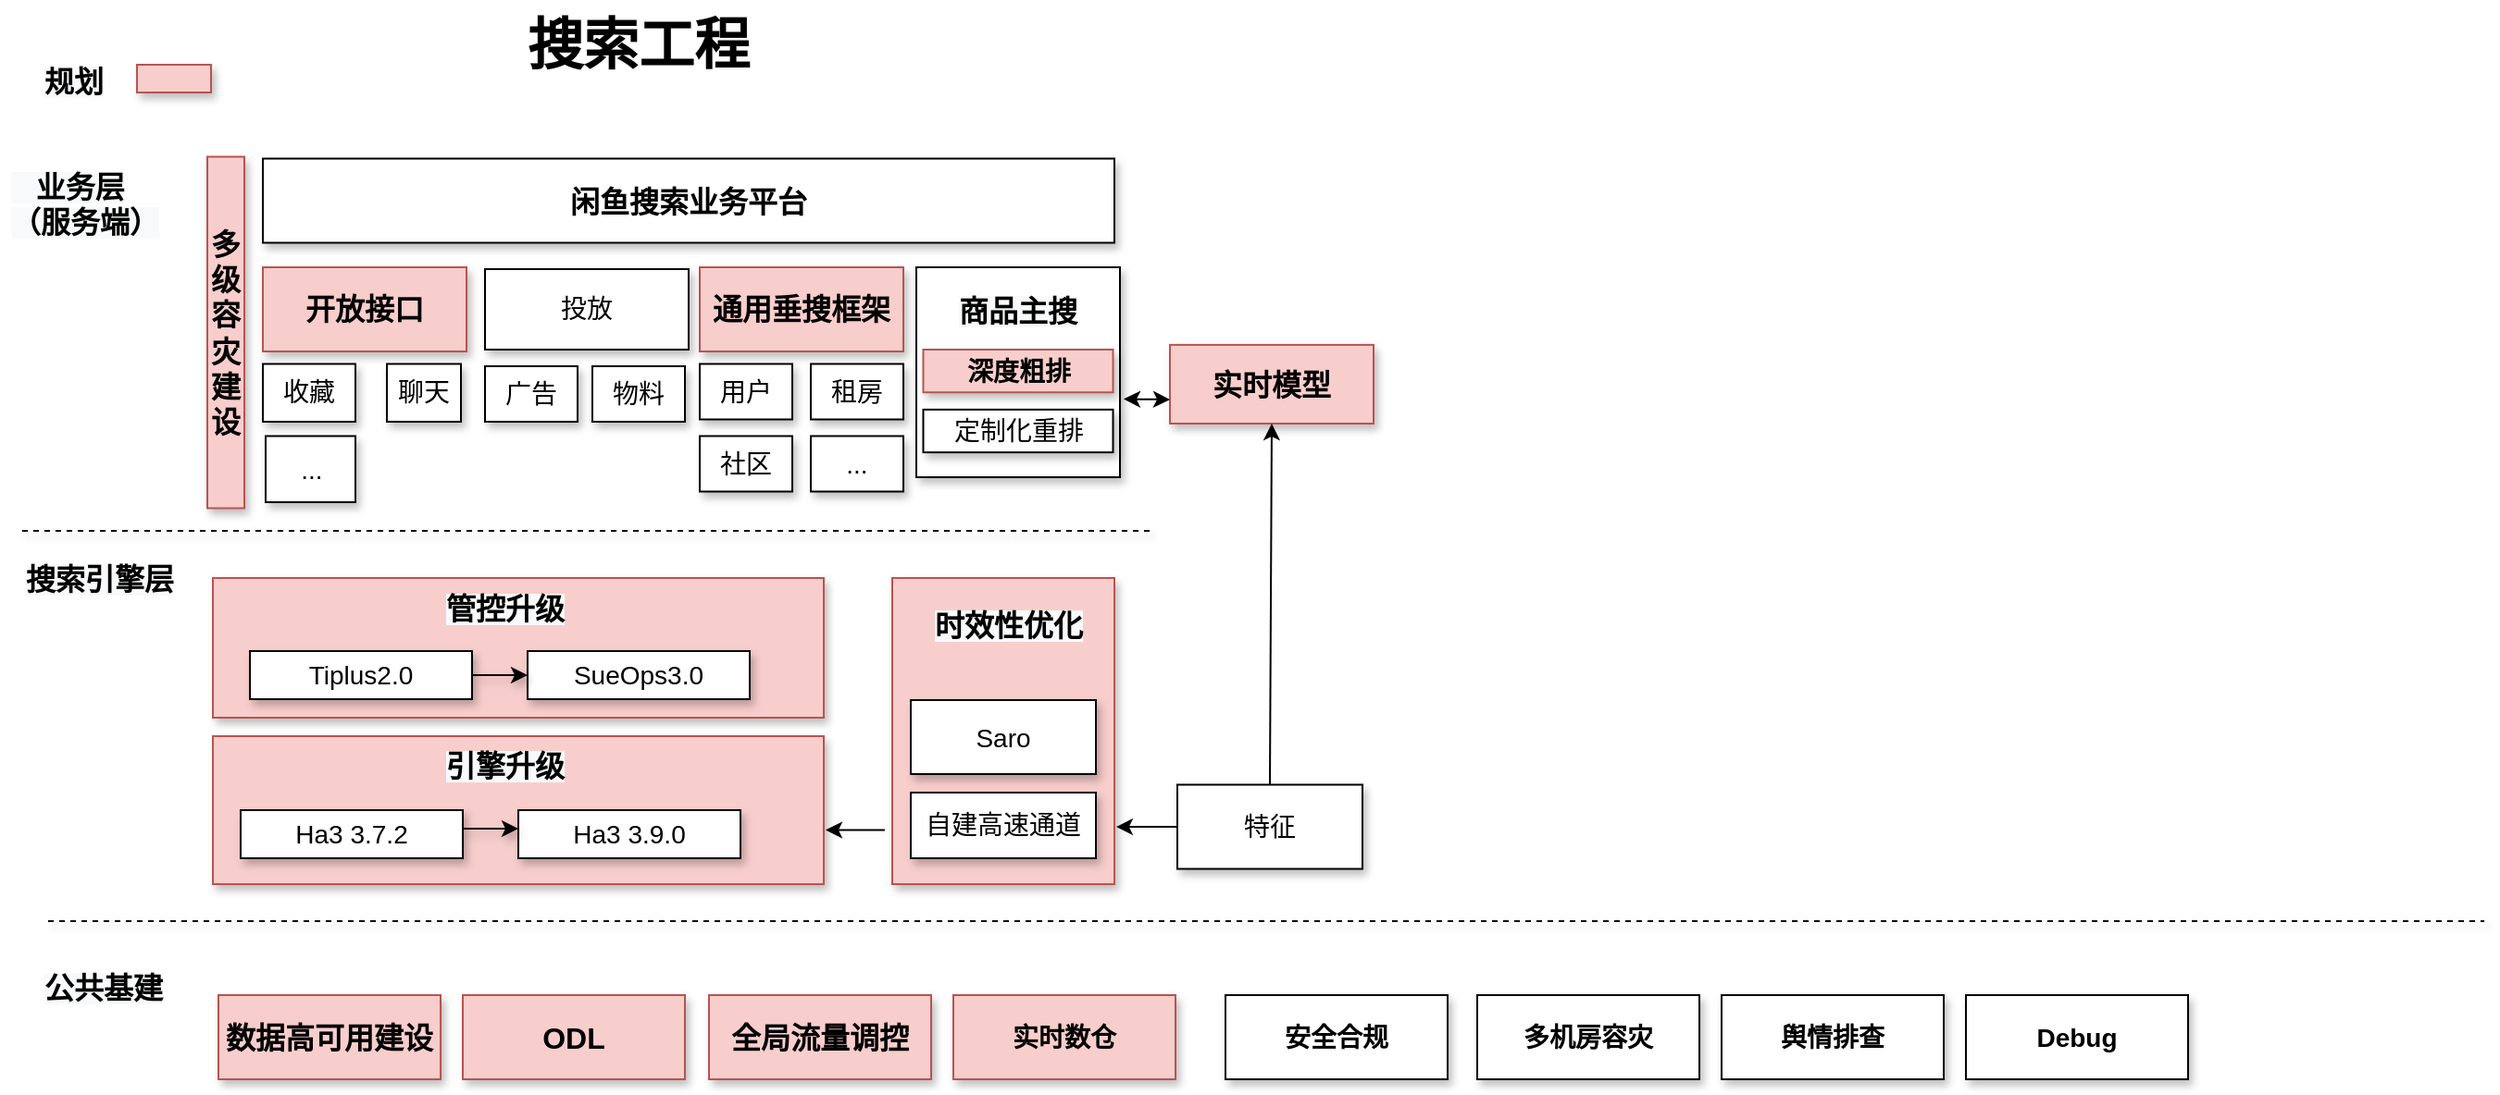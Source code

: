 <mxfile version="16.5.4" type="github">
  <diagram id="4htZDOzP5jDUyGYkSnRW" name="Page-1">
    <mxGraphModel dx="2194" dy="1145" grid="1" gridSize="10" guides="1" tooltips="1" connect="1" arrows="1" fold="1" page="1" pageScale="1" pageWidth="827" pageHeight="1169" math="0" shadow="0">
      <root>
        <mxCell id="0" />
        <mxCell id="1" parent="0" />
        <mxCell id="JT4EyiMcecOrfR4N7jG7-51" value="实时模型" style="rounded=0;whiteSpace=wrap;html=1;fillColor=#f8cecc;strokeColor=#b85450;fontSize=16;fontStyle=1;shadow=1;" vertex="1" parent="1">
          <mxGeometry x="810" y="418.44" width="110" height="42.56" as="geometry" />
        </mxCell>
        <mxCell id="JT4EyiMcecOrfR4N7jG7-8" value="" style="rounded=0;whiteSpace=wrap;html=1;fillColor=#f8cecc;strokeColor=#b85450;fontSize=14;shadow=1;" vertex="1" parent="1">
          <mxGeometry x="293" y="544.5" width="330" height="75.5" as="geometry" />
        </mxCell>
        <mxCell id="JT4EyiMcecOrfR4N7jG7-2" value="SueOps3.0" style="rounded=0;whiteSpace=wrap;html=1;fontSize=14;shadow=1;" vertex="1" parent="1">
          <mxGeometry x="463" y="584" width="120" height="26" as="geometry" />
        </mxCell>
        <mxCell id="JT4EyiMcecOrfR4N7jG7-3" value="Tiplus2.0" style="rounded=0;whiteSpace=wrap;html=1;fontSize=14;shadow=1;" vertex="1" parent="1">
          <mxGeometry x="313" y="584" width="120" height="26" as="geometry" />
        </mxCell>
        <mxCell id="JT4EyiMcecOrfR4N7jG7-4" value="" style="rounded=0;whiteSpace=wrap;html=1;fillColor=#f8cecc;strokeColor=#b85450;fontSize=14;shadow=1;" vertex="1" parent="1">
          <mxGeometry x="660" y="544.5" width="120" height="165.5" as="geometry" />
        </mxCell>
        <mxCell id="JT4EyiMcecOrfR4N7jG7-5" value="&lt;span style=&quot;color: rgb(0, 0, 0); font-family: helvetica; font-size: 16px; font-style: normal; letter-spacing: normal; text-align: center; text-indent: 0px; text-transform: none; word-spacing: 0px; background-color: rgb(248, 249, 250); display: inline; float: none;&quot;&gt;时效性优化&lt;/span&gt;" style="text;whiteSpace=wrap;html=1;fontStyle=1;fontSize=16;shadow=1;" vertex="1" parent="1">
          <mxGeometry x="681" y="554" width="90" height="30" as="geometry" />
        </mxCell>
        <mxCell id="JT4EyiMcecOrfR4N7jG7-6" value="Saro" style="rounded=0;whiteSpace=wrap;html=1;fontSize=14;shadow=1;" vertex="1" parent="1">
          <mxGeometry x="670" y="610.5" width="100" height="40" as="geometry" />
        </mxCell>
        <mxCell id="JT4EyiMcecOrfR4N7jG7-7" value="自建高速通道" style="rounded=0;whiteSpace=wrap;html=1;fontSize=14;shadow=1;" vertex="1" parent="1">
          <mxGeometry x="670" y="660.5" width="100" height="35.5" as="geometry" />
        </mxCell>
        <mxCell id="JT4EyiMcecOrfR4N7jG7-9" value="&lt;span style=&quot;color: rgb(0, 0, 0); font-family: helvetica; font-size: 16px; font-style: normal; letter-spacing: normal; text-align: center; text-indent: 0px; text-transform: none; word-spacing: 0px; background-color: rgb(248, 249, 250); display: inline; float: none;&quot;&gt;管控升级&lt;/span&gt;" style="text;whiteSpace=wrap;html=1;fontStyle=1;fontSize=16;shadow=1;" vertex="1" parent="1">
          <mxGeometry x="417" y="544.5" width="90" height="30" as="geometry" />
        </mxCell>
        <mxCell id="JT4EyiMcecOrfR4N7jG7-10" value="" style="endArrow=classic;html=1;rounded=0;entryX=0;entryY=0.5;entryDx=0;entryDy=0;exitX=1;exitY=0.5;exitDx=0;exitDy=0;fontSize=14;shadow=1;" edge="1" parent="1" source="JT4EyiMcecOrfR4N7jG7-3" target="JT4EyiMcecOrfR4N7jG7-2">
          <mxGeometry width="50" height="50" relative="1" as="geometry">
            <mxPoint x="392" y="700" as="sourcePoint" />
            <mxPoint x="442" y="650" as="targetPoint" />
          </mxGeometry>
        </mxCell>
        <mxCell id="JT4EyiMcecOrfR4N7jG7-11" value="" style="rounded=0;whiteSpace=wrap;html=1;fillColor=#f8cecc;strokeColor=#b85450;fontSize=14;shadow=1;" vertex="1" parent="1">
          <mxGeometry x="293" y="630" width="330" height="80" as="geometry" />
        </mxCell>
        <mxCell id="JT4EyiMcecOrfR4N7jG7-16" value="&lt;span style=&quot;color: rgb(0, 0, 0); font-family: helvetica; font-size: 16px; font-style: normal; letter-spacing: normal; text-align: center; text-indent: 0px; text-transform: none; word-spacing: 0px; background-color: rgb(248, 249, 250); display: inline; float: none;&quot;&gt;引擎升级&lt;/span&gt;" style="text;whiteSpace=wrap;html=1;fontStyle=1;fontSize=16;shadow=1;" vertex="1" parent="1">
          <mxGeometry x="417" y="630" width="90" height="30" as="geometry" />
        </mxCell>
        <mxCell id="JT4EyiMcecOrfR4N7jG7-17" value="Ha3 3.9.0" style="rounded=0;whiteSpace=wrap;html=1;fontSize=14;shadow=1;" vertex="1" parent="1">
          <mxGeometry x="458" y="670" width="120" height="26" as="geometry" />
        </mxCell>
        <mxCell id="JT4EyiMcecOrfR4N7jG7-18" value="Ha3 3.7.2" style="rounded=0;whiteSpace=wrap;html=1;fontSize=14;shadow=1;" vertex="1" parent="1">
          <mxGeometry x="308" y="670" width="120" height="26" as="geometry" />
        </mxCell>
        <mxCell id="JT4EyiMcecOrfR4N7jG7-19" value="" style="endArrow=classic;html=1;rounded=0;entryX=0;entryY=0.5;entryDx=0;entryDy=0;exitX=1;exitY=0.5;exitDx=0;exitDy=0;fontSize=14;shadow=1;" edge="1" parent="1">
          <mxGeometry width="50" height="50" relative="1" as="geometry">
            <mxPoint x="428" y="680" as="sourcePoint" />
            <mxPoint x="458" y="680" as="targetPoint" />
          </mxGeometry>
        </mxCell>
        <mxCell id="JT4EyiMcecOrfR4N7jG7-20" value="闲鱼搜索业务平台" style="rounded=0;whiteSpace=wrap;html=1;fontSize=16;fontStyle=1;shadow=1;" vertex="1" parent="1">
          <mxGeometry x="320" y="317.75" width="460" height="45.5" as="geometry" />
        </mxCell>
        <mxCell id="JT4EyiMcecOrfR4N7jG7-21" value="" style="endArrow=none;dashed=1;html=1;rounded=0;fontSize=14;shadow=1;" edge="1" parent="1">
          <mxGeometry width="50" height="50" relative="1" as="geometry">
            <mxPoint x="190" y="519" as="sourcePoint" />
            <mxPoint x="800" y="519" as="targetPoint" />
          </mxGeometry>
        </mxCell>
        <mxCell id="JT4EyiMcecOrfR4N7jG7-22" value="&lt;span style=&quot;color: rgb(0, 0, 0); font-family: helvetica; font-size: 16px; font-style: normal; letter-spacing: normal; text-align: center; text-indent: 0px; text-transform: none; word-spacing: 0px; background-color: rgb(248, 249, 250); display: inline; float: none;&quot;&gt;搜索引擎层&lt;/span&gt;" style="text;whiteSpace=wrap;html=1;fontStyle=1;fontSize=16;shadow=1;" vertex="1" parent="1">
          <mxGeometry x="190" y="529" width="90" height="30" as="geometry" />
        </mxCell>
        <mxCell id="JT4EyiMcecOrfR4N7jG7-23" value="&lt;span style=&quot;color: rgb(0, 0, 0); font-family: helvetica; font-size: 16px; font-style: normal; letter-spacing: normal; text-align: center; text-indent: 0px; text-transform: none; word-spacing: 0px; background-color: rgb(248, 249, 250); display: inline; float: none;&quot;&gt;&amp;nbsp; &amp;nbsp;业务层&lt;br style=&quot;font-size: 16px;&quot;&gt;（服务端）&lt;br style=&quot;font-size: 16px;&quot;&gt;&lt;/span&gt;" style="text;whiteSpace=wrap;html=1;fontStyle=1;fontSize=16;shadow=1;" vertex="1" parent="1">
          <mxGeometry x="182" y="316.5" width="90" height="30" as="geometry" />
        </mxCell>
        <mxCell id="JT4EyiMcecOrfR4N7jG7-24" value="开放接口" style="rounded=0;whiteSpace=wrap;html=1;fillColor=#f8cecc;strokeColor=#b85450;fontSize=16;fontStyle=1;shadow=1;" vertex="1" parent="1">
          <mxGeometry x="320" y="376.5" width="110" height="45.5" as="geometry" />
        </mxCell>
        <mxCell id="JT4EyiMcecOrfR4N7jG7-25" value="通用垂搜框架" style="rounded=0;whiteSpace=wrap;html=1;fillColor=#f8cecc;strokeColor=#b85450;fontSize=16;fontStyle=1;shadow=1;" vertex="1" parent="1">
          <mxGeometry x="556" y="376.5" width="110" height="45.5" as="geometry" />
        </mxCell>
        <mxCell id="JT4EyiMcecOrfR4N7jG7-27" value="收藏" style="rounded=0;whiteSpace=wrap;html=1;fontSize=14;shadow=1;" vertex="1" parent="1">
          <mxGeometry x="320" y="428.75" width="50" height="31.25" as="geometry" />
        </mxCell>
        <mxCell id="JT4EyiMcecOrfR4N7jG7-28" value="聊天" style="rounded=0;whiteSpace=wrap;html=1;fontSize=14;shadow=1;" vertex="1" parent="1">
          <mxGeometry x="387" y="428.75" width="40" height="31.25" as="geometry" />
        </mxCell>
        <mxCell id="JT4EyiMcecOrfR4N7jG7-29" value="..." style="rounded=0;whiteSpace=wrap;html=1;fontSize=14;shadow=1;" vertex="1" parent="1">
          <mxGeometry x="321.5" y="467.75" width="48.5" height="35.75" as="geometry" />
        </mxCell>
        <mxCell id="JT4EyiMcecOrfR4N7jG7-30" value="" style="rounded=0;whiteSpace=wrap;html=1;fontSize=14;shadow=1;" vertex="1" parent="1">
          <mxGeometry x="673" y="376.5" width="110" height="113.5" as="geometry" />
        </mxCell>
        <mxCell id="JT4EyiMcecOrfR4N7jG7-31" value="用户" style="rounded=0;whiteSpace=wrap;html=1;fontSize=14;shadow=1;" vertex="1" parent="1">
          <mxGeometry x="556" y="428.75" width="50" height="30" as="geometry" />
        </mxCell>
        <mxCell id="JT4EyiMcecOrfR4N7jG7-32" value="租房" style="rounded=0;whiteSpace=wrap;html=1;fontSize=14;shadow=1;" vertex="1" parent="1">
          <mxGeometry x="616" y="428.75" width="50" height="30" as="geometry" />
        </mxCell>
        <mxCell id="JT4EyiMcecOrfR4N7jG7-33" value="社区" style="rounded=0;whiteSpace=wrap;html=1;fontSize=14;shadow=1;" vertex="1" parent="1">
          <mxGeometry x="556" y="467.75" width="50" height="30" as="geometry" />
        </mxCell>
        <mxCell id="JT4EyiMcecOrfR4N7jG7-34" value="..." style="rounded=0;whiteSpace=wrap;html=1;fontSize=14;shadow=1;" vertex="1" parent="1">
          <mxGeometry x="616" y="467.75" width="50" height="30" as="geometry" />
        </mxCell>
        <mxCell id="JT4EyiMcecOrfR4N7jG7-36" value="多级容灾建设" style="rounded=0;whiteSpace=wrap;html=1;fillColor=#f8cecc;strokeColor=#b85450;fontSize=16;fontStyle=1;shadow=1;" vertex="1" parent="1">
          <mxGeometry x="290" y="316.75" width="20" height="190" as="geometry" />
        </mxCell>
        <mxCell id="JT4EyiMcecOrfR4N7jG7-41" value="投放" style="rounded=0;whiteSpace=wrap;html=1;fontSize=14;shadow=1;" vertex="1" parent="1">
          <mxGeometry x="440" y="377.5" width="110" height="43.5" as="geometry" />
        </mxCell>
        <mxCell id="JT4EyiMcecOrfR4N7jG7-42" value="广告" style="rounded=0;whiteSpace=wrap;html=1;fontSize=14;shadow=1;" vertex="1" parent="1">
          <mxGeometry x="440" y="430" width="50" height="30" as="geometry" />
        </mxCell>
        <mxCell id="JT4EyiMcecOrfR4N7jG7-43" value="物料" style="rounded=0;whiteSpace=wrap;html=1;fontSize=14;shadow=1;" vertex="1" parent="1">
          <mxGeometry x="498" y="430" width="50" height="30" as="geometry" />
        </mxCell>
        <mxCell id="JT4EyiMcecOrfR4N7jG7-46" value="深度粗排" style="rounded=0;whiteSpace=wrap;html=1;fillColor=#f8cecc;strokeColor=#b85450;fontSize=14;shadow=1;fontStyle=1" vertex="1" parent="1">
          <mxGeometry x="676.75" y="421" width="102.5" height="23.12" as="geometry" />
        </mxCell>
        <mxCell id="JT4EyiMcecOrfR4N7jG7-47" value="定制化重排" style="rounded=0;whiteSpace=wrap;html=1;fontSize=14;shadow=1;" vertex="1" parent="1">
          <mxGeometry x="676.75" y="453.44" width="102.5" height="23.12" as="geometry" />
        </mxCell>
        <mxCell id="JT4EyiMcecOrfR4N7jG7-48" value="特征" style="rounded=0;whiteSpace=wrap;html=1;fontSize=14;shadow=1;" vertex="1" parent="1">
          <mxGeometry x="814" y="656.25" width="100" height="45.5" as="geometry" />
        </mxCell>
        <mxCell id="JT4EyiMcecOrfR4N7jG7-49" value="" style="endArrow=classic;html=1;rounded=0;exitX=0.5;exitY=0;exitDx=0;exitDy=0;entryX=0.5;entryY=1;entryDx=0;entryDy=0;fontSize=14;shadow=0;sketch=0;" edge="1" parent="1" source="JT4EyiMcecOrfR4N7jG7-48" target="JT4EyiMcecOrfR4N7jG7-51">
          <mxGeometry width="50" height="50" relative="1" as="geometry">
            <mxPoint x="710" y="630" as="sourcePoint" />
            <mxPoint x="865" y="470" as="targetPoint" />
          </mxGeometry>
        </mxCell>
        <mxCell id="JT4EyiMcecOrfR4N7jG7-50" value="" style="endArrow=classic;html=1;rounded=0;entryX=1.008;entryY=0.813;entryDx=0;entryDy=0;exitX=0;exitY=0.5;exitDx=0;exitDy=0;entryPerimeter=0;fontSize=14;shadow=0;sketch=0;" edge="1" parent="1" source="JT4EyiMcecOrfR4N7jG7-48" target="JT4EyiMcecOrfR4N7jG7-4">
          <mxGeometry width="50" height="50" relative="1" as="geometry">
            <mxPoint x="870" y="632.25" as="sourcePoint" />
            <mxPoint x="870" y="507.38" as="targetPoint" />
          </mxGeometry>
        </mxCell>
        <mxCell id="JT4EyiMcecOrfR4N7jG7-54" value="" style="endArrow=classic;startArrow=classic;html=1;rounded=0;fontSize=14;shadow=0;sketch=0;" edge="1" parent="1">
          <mxGeometry width="50" height="50" relative="1" as="geometry">
            <mxPoint x="785" y="447.75" as="sourcePoint" />
            <mxPoint x="810" y="448" as="targetPoint" />
          </mxGeometry>
        </mxCell>
        <mxCell id="JT4EyiMcecOrfR4N7jG7-55" value="&lt;meta charset=&quot;utf-8&quot; style=&quot;font-size: 16px;&quot;&gt;&lt;span style=&quot;color: rgb(0, 0, 0); font-family: helvetica; font-size: 16px; font-style: normal; letter-spacing: normal; text-align: center; text-indent: 0px; text-transform: none; word-spacing: 0px; background-color: rgb(248, 249, 250); display: inline; float: none;&quot;&gt;商品主搜&lt;/span&gt;" style="text;whiteSpace=wrap;html=1;fontStyle=1;fontSize=16;shadow=1;" vertex="1" parent="1">
          <mxGeometry x="693.75" y="384.25" width="70" height="30" as="geometry" />
        </mxCell>
        <mxCell id="JT4EyiMcecOrfR4N7jG7-57" value="全局流量调控" style="rounded=0;whiteSpace=wrap;html=1;fontSize=16;fontStyle=1;fillColor=#f8cecc;strokeColor=#b85450;flipH=0;shadow=1;" vertex="1" parent="1">
          <mxGeometry x="561" y="770" width="120" height="45.5" as="geometry" />
        </mxCell>
        <mxCell id="JT4EyiMcecOrfR4N7jG7-58" value="安全合规" style="rounded=0;whiteSpace=wrap;html=1;fontSize=14;fontStyle=1;flipH=0;shadow=1;" vertex="1" parent="1">
          <mxGeometry x="840" y="770" width="120" height="45.5" as="geometry" />
        </mxCell>
        <mxCell id="JT4EyiMcecOrfR4N7jG7-59" value="数据高可用建设" style="rounded=0;whiteSpace=wrap;html=1;fontSize=16;fontStyle=1;fillColor=#f8cecc;strokeColor=#b85450;flipH=0;shadow=1;" vertex="1" parent="1">
          <mxGeometry x="296" y="770" width="120" height="45.5" as="geometry" />
        </mxCell>
        <mxCell id="JT4EyiMcecOrfR4N7jG7-60" value="多机房容灾" style="rounded=0;whiteSpace=wrap;html=1;fontSize=14;fontStyle=1;flipH=0;shadow=1;" vertex="1" parent="1">
          <mxGeometry x="976" y="770" width="120" height="45.5" as="geometry" />
        </mxCell>
        <mxCell id="JT4EyiMcecOrfR4N7jG7-61" value="实时数仓" style="rounded=0;whiteSpace=wrap;html=1;fontSize=14;fontStyle=1;fillColor=#f8cecc;strokeColor=#b85450;flipH=0;shadow=1;" vertex="1" parent="1">
          <mxGeometry x="693" y="770" width="120" height="45.5" as="geometry" />
        </mxCell>
        <mxCell id="JT4EyiMcecOrfR4N7jG7-62" value="舆情排查" style="rounded=0;whiteSpace=wrap;html=1;fontSize=14;fontStyle=1;flipH=0;shadow=1;" vertex="1" parent="1">
          <mxGeometry x="1108" y="770" width="120" height="45.5" as="geometry" />
        </mxCell>
        <mxCell id="JT4EyiMcecOrfR4N7jG7-63" value="ODL" style="rounded=0;whiteSpace=wrap;html=1;fontSize=16;fontStyle=1;fillColor=#f8cecc;strokeColor=#b85450;flipH=0;shadow=1;" vertex="1" parent="1">
          <mxGeometry x="428" y="770" width="120" height="45.5" as="geometry" />
        </mxCell>
        <mxCell id="JT4EyiMcecOrfR4N7jG7-64" value="Debug" style="rounded=0;whiteSpace=wrap;html=1;fontSize=14;fontStyle=1;flipH=0;shadow=1;" vertex="1" parent="1">
          <mxGeometry x="1240" y="770" width="120" height="45.5" as="geometry" />
        </mxCell>
        <mxCell id="JT4EyiMcecOrfR4N7jG7-65" value="" style="endArrow=none;dashed=1;html=1;rounded=0;fontSize=14;shadow=1;" edge="1" parent="1">
          <mxGeometry width="50" height="50" relative="1" as="geometry">
            <mxPoint x="204" y="730" as="sourcePoint" />
            <mxPoint x="1520" y="730" as="targetPoint" />
          </mxGeometry>
        </mxCell>
        <mxCell id="JT4EyiMcecOrfR4N7jG7-66" value="&lt;span style=&quot;color: rgb(0, 0, 0); font-family: helvetica; font-size: 16px; font-style: normal; letter-spacing: normal; text-align: center; text-indent: 0px; text-transform: none; word-spacing: 0px; background-color: rgb(248, 249, 250); display: inline; float: none;&quot;&gt;公共基建&lt;/span&gt;" style="text;whiteSpace=wrap;html=1;fontStyle=1;fontSize=16;shadow=1;" vertex="1" parent="1">
          <mxGeometry x="200" y="750" width="90" height="30" as="geometry" />
        </mxCell>
        <mxCell id="JT4EyiMcecOrfR4N7jG7-67" value="" style="rounded=0;whiteSpace=wrap;html=1;fillColor=#f8cecc;strokeColor=#b85450;fontSize=14;shadow=1;" vertex="1" parent="1">
          <mxGeometry x="252" y="267" width="40" height="15" as="geometry" />
        </mxCell>
        <mxCell id="JT4EyiMcecOrfR4N7jG7-71" value="&lt;meta charset=&quot;utf-8&quot; style=&quot;font-size: 16px;&quot;&gt;&lt;span style=&quot;color: rgb(0, 0, 0); font-family: helvetica; font-size: 16px; font-style: normal; letter-spacing: normal; text-align: center; text-indent: 0px; text-transform: none; word-spacing: 0px; background-color: rgb(248, 249, 250); display: inline; float: none;&quot;&gt;规划&lt;/span&gt;" style="text;whiteSpace=wrap;html=1;fontSize=16;fontStyle=1;shadow=1;" vertex="1" parent="1">
          <mxGeometry x="200" y="259.5" width="36.5" height="30" as="geometry" />
        </mxCell>
        <mxCell id="JT4EyiMcecOrfR4N7jG7-72" value="" style="endArrow=classic;html=1;rounded=0;entryX=1.017;entryY=0.619;entryDx=0;entryDy=0;exitX=0;exitY=0.5;exitDx=0;exitDy=0;entryPerimeter=0;fontSize=14;shadow=0;sketch=0;" edge="1" parent="1">
          <mxGeometry width="50" height="50" relative="1" as="geometry">
            <mxPoint x="655.96" y="680.81" as="sourcePoint" />
            <mxPoint x="624" y="680.755" as="targetPoint" />
          </mxGeometry>
        </mxCell>
        <mxCell id="JT4EyiMcecOrfR4N7jG7-74" value="&lt;div style=&quot;text-align: center ; font-size: 30px&quot;&gt;&lt;font face=&quot;helvetica&quot; style=&quot;font-size: 30px&quot;&gt;&lt;b style=&quot;font-size: 30px&quot;&gt;搜索工程&lt;/b&gt;&lt;/font&gt;&lt;/div&gt;" style="text;whiteSpace=wrap;html=1;fontSize=30;" vertex="1" parent="1">
          <mxGeometry x="461" y="232" width="212" height="40" as="geometry" />
        </mxCell>
      </root>
    </mxGraphModel>
  </diagram>
</mxfile>
